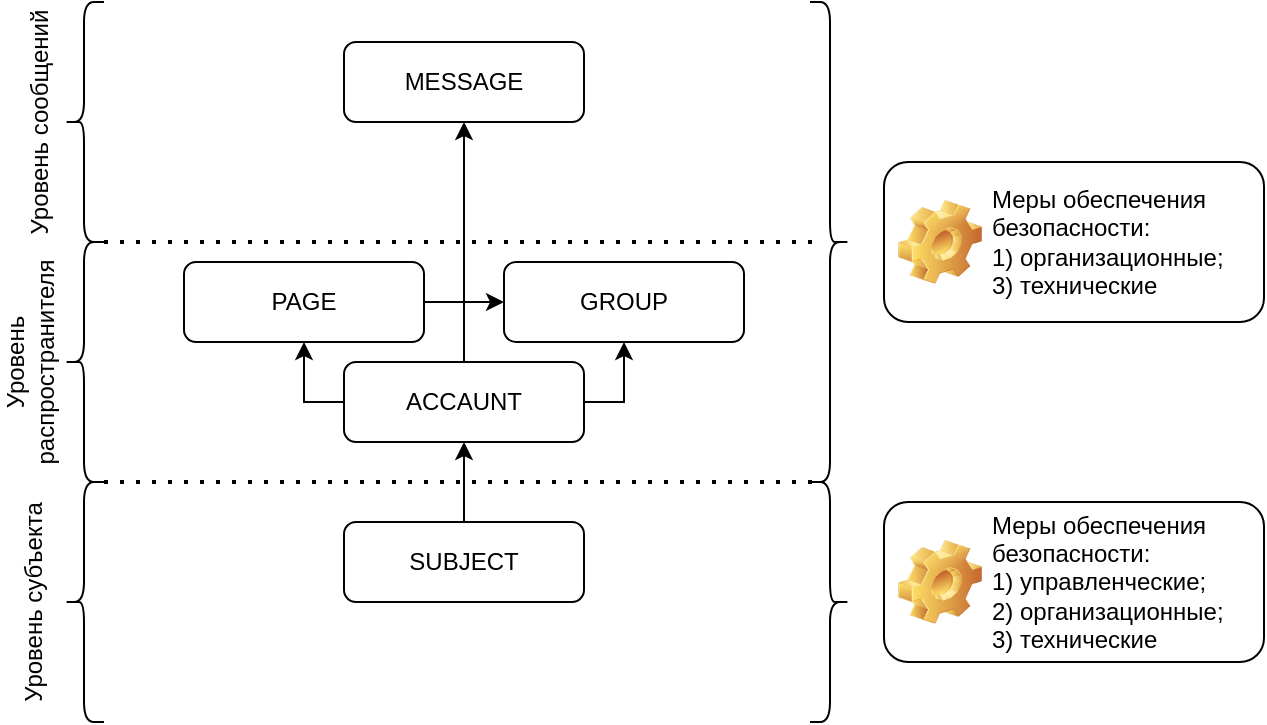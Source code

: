 <mxfile version="13.7.6" type="github"><diagram id="HrUrEny6YRU3NnVP-Mv_" name="Page-1"><mxGraphModel dx="1596" dy="922" grid="1" gridSize="10" guides="1" tooltips="1" connect="1" arrows="1" fold="1" page="1" pageScale="1" pageWidth="827" pageHeight="1169" math="0" shadow="0"><root><mxCell id="0"/><mxCell id="1" parent="0"/><mxCell id="ZKVdO1L9GqmhwGAa-eD3-1" value="SUBJECT" style="rounded=1;whiteSpace=wrap;html=1;" vertex="1" parent="1"><mxGeometry x="312" y="380" width="120" height="40" as="geometry"/></mxCell><mxCell id="ZKVdO1L9GqmhwGAa-eD3-2" value="PAGE" style="rounded=1;whiteSpace=wrap;html=1;" vertex="1" parent="1"><mxGeometry x="232" y="250" width="120" height="40" as="geometry"/></mxCell><mxCell id="ZKVdO1L9GqmhwGAa-eD3-3" value="GROUP" style="rounded=1;whiteSpace=wrap;html=1;" vertex="1" parent="1"><mxGeometry x="392" y="250" width="120" height="40" as="geometry"/></mxCell><mxCell id="ZKVdO1L9GqmhwGAa-eD3-6" style="edgeStyle=orthogonalEdgeStyle;rounded=0;orthogonalLoop=1;jettySize=auto;html=1;entryX=0.5;entryY=1;entryDx=0;entryDy=0;exitX=0;exitY=0.5;exitDx=0;exitDy=0;" edge="1" parent="1" source="ZKVdO1L9GqmhwGAa-eD3-4" target="ZKVdO1L9GqmhwGAa-eD3-2"><mxGeometry relative="1" as="geometry"><Array as="points"><mxPoint x="292" y="320"/></Array></mxGeometry></mxCell><mxCell id="ZKVdO1L9GqmhwGAa-eD3-8" style="edgeStyle=orthogonalEdgeStyle;rounded=0;orthogonalLoop=1;jettySize=auto;html=1;entryX=0.5;entryY=1;entryDx=0;entryDy=0;" edge="1" parent="1" source="ZKVdO1L9GqmhwGAa-eD3-4" target="ZKVdO1L9GqmhwGAa-eD3-3"><mxGeometry relative="1" as="geometry"><Array as="points"><mxPoint x="452" y="320"/></Array></mxGeometry></mxCell><mxCell id="ZKVdO1L9GqmhwGAa-eD3-4" value="ACCAUNT" style="rounded=1;whiteSpace=wrap;html=1;" vertex="1" parent="1"><mxGeometry x="312" y="300" width="120" height="40" as="geometry"/></mxCell><mxCell id="ZKVdO1L9GqmhwGAa-eD3-5" value="MESSAGE" style="rounded=1;whiteSpace=wrap;html=1;" vertex="1" parent="1"><mxGeometry x="312" y="140" width="120" height="40" as="geometry"/></mxCell><mxCell id="ZKVdO1L9GqmhwGAa-eD3-9" value="" style="endArrow=classic;html=1;" edge="1" parent="1"><mxGeometry width="50" height="50" relative="1" as="geometry"><mxPoint x="352" y="270" as="sourcePoint"/><mxPoint x="392" y="270" as="targetPoint"/></mxGeometry></mxCell><mxCell id="ZKVdO1L9GqmhwGAa-eD3-10" value="" style="endArrow=classic;html=1;exitX=0.5;exitY=0;exitDx=0;exitDy=0;entryX=0.5;entryY=1;entryDx=0;entryDy=0;" edge="1" parent="1" source="ZKVdO1L9GqmhwGAa-eD3-4" target="ZKVdO1L9GqmhwGAa-eD3-5"><mxGeometry width="50" height="50" relative="1" as="geometry"><mxPoint x="352" y="300" as="sourcePoint"/><mxPoint x="372" y="230" as="targetPoint"/></mxGeometry></mxCell><mxCell id="ZKVdO1L9GqmhwGAa-eD3-11" value="" style="endArrow=none;dashed=1;html=1;dashPattern=1 3;strokeWidth=2;" edge="1" parent="1"><mxGeometry width="50" height="50" relative="1" as="geometry"><mxPoint x="192" y="240" as="sourcePoint"/><mxPoint x="552" y="240" as="targetPoint"/></mxGeometry></mxCell><mxCell id="ZKVdO1L9GqmhwGAa-eD3-12" value="" style="endArrow=none;dashed=1;html=1;dashPattern=1 3;strokeWidth=2;" edge="1" parent="1"><mxGeometry width="50" height="50" relative="1" as="geometry"><mxPoint x="192" y="360" as="sourcePoint"/><mxPoint x="552" y="360" as="targetPoint"/></mxGeometry></mxCell><mxCell id="ZKVdO1L9GqmhwGAa-eD3-13" value="Уровень субъекта" style="text;html=1;strokeColor=none;fillColor=none;align=center;verticalAlign=middle;whiteSpace=wrap;rounded=0;rotation=-90;" vertex="1" parent="1"><mxGeometry x="102" y="410" width="110" height="20" as="geometry"/></mxCell><mxCell id="ZKVdO1L9GqmhwGAa-eD3-14" value="" style="shape=curlyBracket;whiteSpace=wrap;html=1;rounded=1;" vertex="1" parent="1"><mxGeometry x="172" y="360" width="20" height="120" as="geometry"/></mxCell><mxCell id="ZKVdO1L9GqmhwGAa-eD3-15" value="" style="shape=curlyBracket;whiteSpace=wrap;html=1;rounded=1;" vertex="1" parent="1"><mxGeometry x="172" y="240" width="20" height="120" as="geometry"/></mxCell><mxCell id="ZKVdO1L9GqmhwGAa-eD3-16" value="Уровень распространителя" style="text;html=1;strokeColor=none;fillColor=none;align=center;verticalAlign=middle;whiteSpace=wrap;rounded=0;rotation=-90;" vertex="1" parent="1"><mxGeometry x="100" y="290" width="110" height="20" as="geometry"/></mxCell><mxCell id="ZKVdO1L9GqmhwGAa-eD3-17" value="" style="shape=curlyBracket;whiteSpace=wrap;html=1;rounded=1;" vertex="1" parent="1"><mxGeometry x="172" y="120" width="20" height="120" as="geometry"/></mxCell><mxCell id="ZKVdO1L9GqmhwGAa-eD3-18" value="Уровень сообщений" style="text;html=1;strokeColor=none;fillColor=none;align=center;verticalAlign=middle;whiteSpace=wrap;rounded=0;rotation=-90;" vertex="1" parent="1"><mxGeometry x="100" y="170" width="120" height="20" as="geometry"/></mxCell><mxCell id="ZKVdO1L9GqmhwGAa-eD3-19" value="" style="shape=curlyBracket;whiteSpace=wrap;html=1;rounded=1;rotation=-180;" vertex="1" parent="1"><mxGeometry x="545" y="360" width="20" height="120" as="geometry"/></mxCell><mxCell id="ZKVdO1L9GqmhwGAa-eD3-20" value="" style="shape=curlyBracket;whiteSpace=wrap;html=1;rounded=1;rotation=-180;" vertex="1" parent="1"><mxGeometry x="545" y="120" width="20" height="240" as="geometry"/></mxCell><mxCell id="ZKVdO1L9GqmhwGAa-eD3-22" value="" style="endArrow=classic;html=1;entryX=0.5;entryY=1;entryDx=0;entryDy=0;exitX=0.5;exitY=0;exitDx=0;exitDy=0;" edge="1" parent="1" source="ZKVdO1L9GqmhwGAa-eD3-1" target="ZKVdO1L9GqmhwGAa-eD3-4"><mxGeometry width="50" height="50" relative="1" as="geometry"><mxPoint x="342" y="390" as="sourcePoint"/><mxPoint x="392" y="340" as="targetPoint"/></mxGeometry></mxCell><mxCell id="ZKVdO1L9GqmhwGAa-eD3-23" value="&lt;span style=&quot;font-weight: normal&quot;&gt;Меры &lt;/span&gt;&lt;span style=&quot;font-weight: 400&quot;&gt;обеспечения&lt;br&gt;&lt;/span&gt;&lt;span style=&quot;font-weight: normal&quot;&gt;безопасности:&lt;br&gt;1) управленческие;&lt;br&gt;2) организационные;&lt;br&gt;3) технические&lt;br&gt;&lt;/span&gt;" style="label;whiteSpace=wrap;html=1;image=img/clipart/Gear_128x128.png" vertex="1" parent="1"><mxGeometry x="582" y="370" width="190" height="80" as="geometry"/></mxCell><mxCell id="ZKVdO1L9GqmhwGAa-eD3-24" value="&lt;span style=&quot;font-weight: normal&quot;&gt;Меры &lt;/span&gt;&lt;span style=&quot;font-weight: 400&quot;&gt;обеспечения&lt;br&gt;&lt;/span&gt;&lt;span style=&quot;font-weight: normal&quot;&gt;безопасности:&lt;br&gt;1)&amp;nbsp;организационные;&lt;br&gt;3) технические&lt;br&gt;&lt;/span&gt;" style="label;whiteSpace=wrap;html=1;image=img/clipart/Gear_128x128.png" vertex="1" parent="1"><mxGeometry x="582" y="200" width="190" height="80" as="geometry"/></mxCell></root></mxGraphModel></diagram></mxfile>
